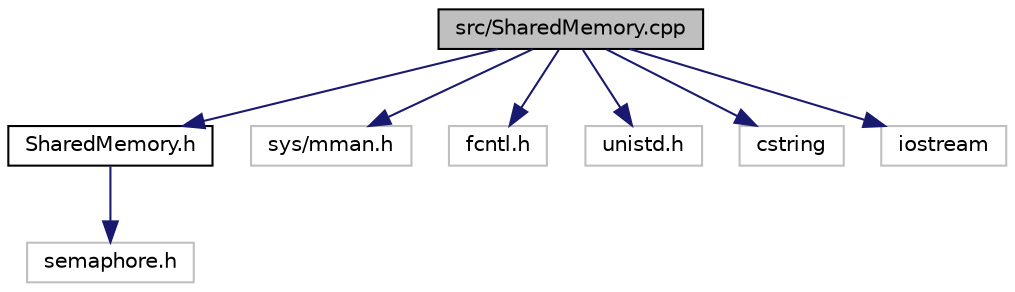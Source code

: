 digraph "src/SharedMemory.cpp"
{
 // LATEX_PDF_SIZE
  edge [fontname="Helvetica",fontsize="10",labelfontname="Helvetica",labelfontsize="10"];
  node [fontname="Helvetica",fontsize="10",shape=record];
  Node1 [label="src/SharedMemory.cpp",height=0.2,width=0.4,color="black", fillcolor="grey75", style="filled", fontcolor="black",tooltip="Initializes shared memory and semaphores for inter-process communication."];
  Node1 -> Node2 [color="midnightblue",fontsize="10",style="solid"];
  Node2 [label="SharedMemory.h",height=0.2,width=0.4,color="black", fillcolor="white", style="filled",URL="$SharedMemory_8h.html",tooltip="Provides shared memory and semaphore management for data synchronization."];
  Node2 -> Node3 [color="midnightblue",fontsize="10",style="solid"];
  Node3 [label="semaphore.h",height=0.2,width=0.4,color="grey75", fillcolor="white", style="filled",tooltip=" "];
  Node1 -> Node4 [color="midnightblue",fontsize="10",style="solid"];
  Node4 [label="sys/mman.h",height=0.2,width=0.4,color="grey75", fillcolor="white", style="filled",tooltip=" "];
  Node1 -> Node5 [color="midnightblue",fontsize="10",style="solid"];
  Node5 [label="fcntl.h",height=0.2,width=0.4,color="grey75", fillcolor="white", style="filled",tooltip=" "];
  Node1 -> Node6 [color="midnightblue",fontsize="10",style="solid"];
  Node6 [label="unistd.h",height=0.2,width=0.4,color="grey75", fillcolor="white", style="filled",tooltip=" "];
  Node1 -> Node7 [color="midnightblue",fontsize="10",style="solid"];
  Node7 [label="cstring",height=0.2,width=0.4,color="grey75", fillcolor="white", style="filled",tooltip=" "];
  Node1 -> Node8 [color="midnightblue",fontsize="10",style="solid"];
  Node8 [label="iostream",height=0.2,width=0.4,color="grey75", fillcolor="white", style="filled",tooltip=" "];
}
